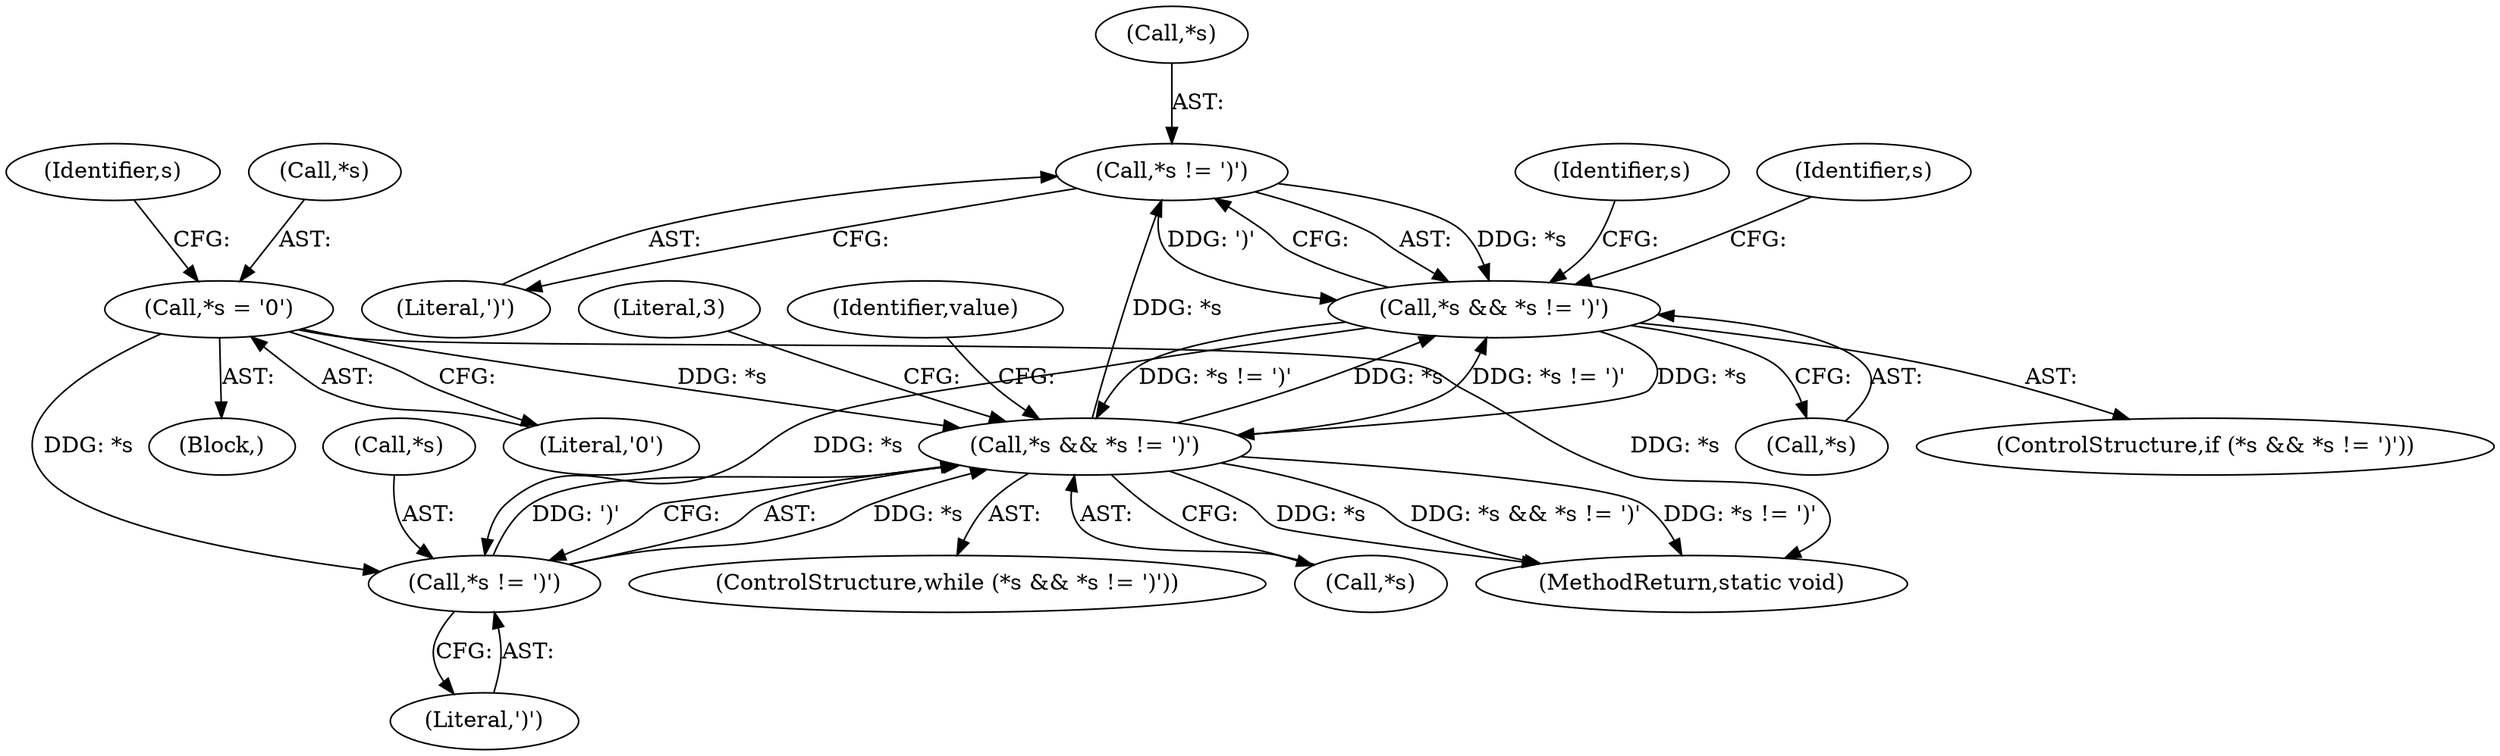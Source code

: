 digraph "0_neomutt_3c49c44be9b459d9c616bcaef6eb5d51298c1741@pointer" {
"1000351" [label="(Call,*s != ')')"];
"1000228" [label="(Call,*s && *s != ')')"];
"1000177" [label="(Call,*s = '\0')"];
"1000348" [label="(Call,*s && *s != ')')"];
"1000351" [label="(Call,*s != ')')"];
"1000231" [label="(Call,*s != ')')"];
"1000347" [label="(ControlStructure,if (*s && *s != ')'))"];
"1000234" [label="(Literal,')')"];
"1000351" [label="(Call,*s != ')')"];
"1000227" [label="(ControlStructure,while (*s && *s != ')'))"];
"1000349" [label="(Call,*s)"];
"1000229" [label="(Call,*s)"];
"1000180" [label="(Literal,'\0')"];
"1000232" [label="(Call,*s)"];
"1000177" [label="(Call,*s = '\0')"];
"1000178" [label="(Call,*s)"];
"1000231" [label="(Call,*s != ')')"];
"1000356" [label="(Identifier,s)"];
"1000182" [label="(Identifier,s)"];
"1000228" [label="(Call,*s && *s != ')')"];
"1000360" [label="(Literal,3)"];
"1000352" [label="(Call,*s)"];
"1000354" [label="(Literal,')')"];
"1000237" [label="(Identifier,value)"];
"1000584" [label="(MethodReturn,static void)"];
"1000230" [label="(Identifier,s)"];
"1000348" [label="(Call,*s && *s != ')')"];
"1000142" [label="(Block,)"];
"1000351" -> "1000348"  [label="AST: "];
"1000351" -> "1000354"  [label="CFG: "];
"1000352" -> "1000351"  [label="AST: "];
"1000354" -> "1000351"  [label="AST: "];
"1000348" -> "1000351"  [label="CFG: "];
"1000351" -> "1000348"  [label="DDG: *s"];
"1000351" -> "1000348"  [label="DDG: ')'"];
"1000228" -> "1000351"  [label="DDG: *s"];
"1000228" -> "1000227"  [label="AST: "];
"1000228" -> "1000229"  [label="CFG: "];
"1000228" -> "1000231"  [label="CFG: "];
"1000229" -> "1000228"  [label="AST: "];
"1000231" -> "1000228"  [label="AST: "];
"1000237" -> "1000228"  [label="CFG: "];
"1000360" -> "1000228"  [label="CFG: "];
"1000228" -> "1000584"  [label="DDG: *s && *s != ')'"];
"1000228" -> "1000584"  [label="DDG: *s"];
"1000228" -> "1000584"  [label="DDG: *s != ')'"];
"1000177" -> "1000228"  [label="DDG: *s"];
"1000348" -> "1000228"  [label="DDG: *s"];
"1000348" -> "1000228"  [label="DDG: *s != ')'"];
"1000231" -> "1000228"  [label="DDG: *s"];
"1000231" -> "1000228"  [label="DDG: ')'"];
"1000228" -> "1000348"  [label="DDG: *s"];
"1000228" -> "1000348"  [label="DDG: *s != ')'"];
"1000177" -> "1000142"  [label="AST: "];
"1000177" -> "1000180"  [label="CFG: "];
"1000178" -> "1000177"  [label="AST: "];
"1000180" -> "1000177"  [label="AST: "];
"1000182" -> "1000177"  [label="CFG: "];
"1000177" -> "1000584"  [label="DDG: *s"];
"1000177" -> "1000231"  [label="DDG: *s"];
"1000348" -> "1000347"  [label="AST: "];
"1000348" -> "1000349"  [label="CFG: "];
"1000349" -> "1000348"  [label="AST: "];
"1000230" -> "1000348"  [label="CFG: "];
"1000356" -> "1000348"  [label="CFG: "];
"1000348" -> "1000231"  [label="DDG: *s"];
"1000231" -> "1000234"  [label="CFG: "];
"1000232" -> "1000231"  [label="AST: "];
"1000234" -> "1000231"  [label="AST: "];
}
